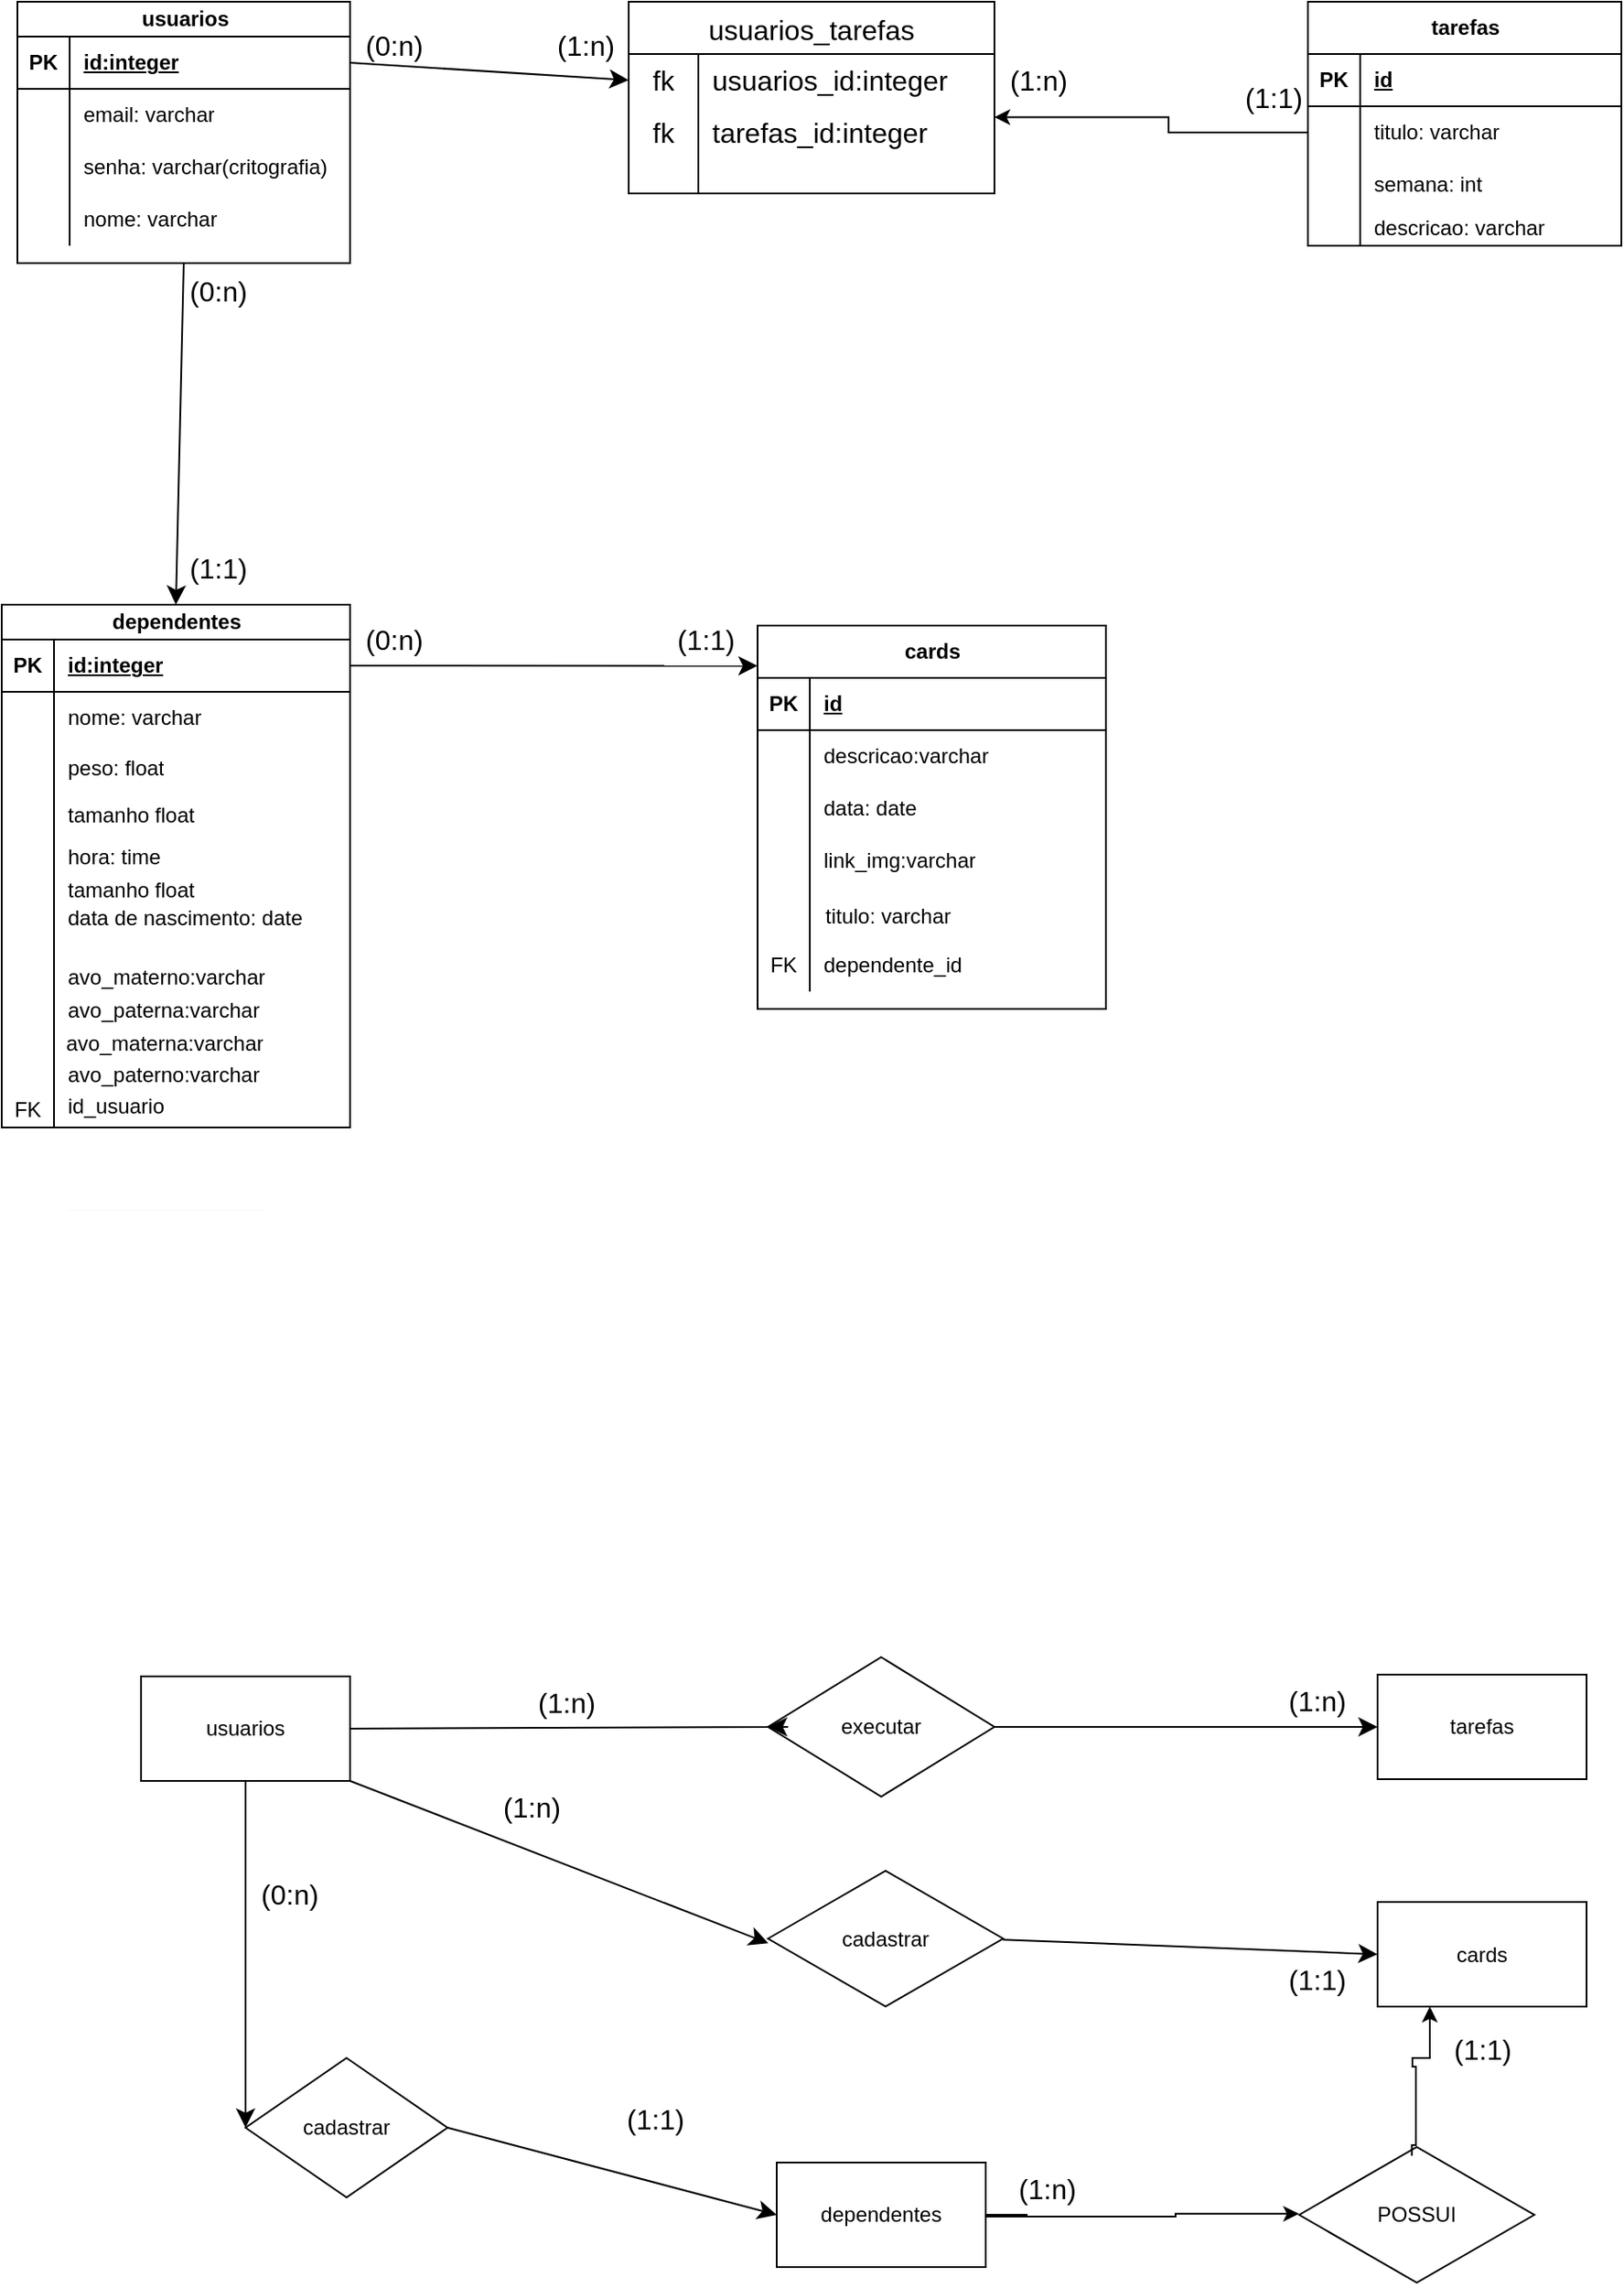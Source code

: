 <mxfile version="24.0.0" type="github">
  <diagram name="Página-1" id="jMvp7Ez1Y5Xq76LWp6IR">
    <mxGraphModel dx="1741" dy="390" grid="1" gridSize="10" guides="1" tooltips="1" connect="1" arrows="1" fold="1" page="1" pageScale="1" pageWidth="827" pageHeight="1169" math="0" shadow="0">
      <root>
        <mxCell id="0" />
        <mxCell id="1" parent="0" />
        <mxCell id="qJwn_3Qbp0GTtqEcPe8R-1" value="usuarios" style="shape=table;startSize=20;container=1;collapsible=1;childLayout=tableLayout;fixedRows=1;rowLines=0;fontStyle=1;align=center;resizeLast=1;html=1;" parent="1" vertex="1">
          <mxGeometry x="-131" y="640" width="191" height="150" as="geometry" />
        </mxCell>
        <mxCell id="qJwn_3Qbp0GTtqEcPe8R-2" value="" style="shape=tableRow;horizontal=0;startSize=0;swimlaneHead=0;swimlaneBody=0;fillColor=none;collapsible=0;dropTarget=0;points=[[0,0.5],[1,0.5]];portConstraint=eastwest;top=0;left=0;right=0;bottom=1;" parent="qJwn_3Qbp0GTtqEcPe8R-1" vertex="1">
          <mxGeometry y="20" width="191" height="30" as="geometry" />
        </mxCell>
        <mxCell id="qJwn_3Qbp0GTtqEcPe8R-3" value="PK" style="shape=partialRectangle;connectable=0;fillColor=none;top=0;left=0;bottom=0;right=0;fontStyle=1;overflow=hidden;whiteSpace=wrap;html=1;" parent="qJwn_3Qbp0GTtqEcPe8R-2" vertex="1">
          <mxGeometry width="30" height="30" as="geometry">
            <mxRectangle width="30" height="30" as="alternateBounds" />
          </mxGeometry>
        </mxCell>
        <mxCell id="qJwn_3Qbp0GTtqEcPe8R-4" value="id:integer" style="shape=partialRectangle;connectable=0;fillColor=none;top=0;left=0;bottom=0;right=0;align=left;spacingLeft=6;fontStyle=5;overflow=hidden;whiteSpace=wrap;html=1;" parent="qJwn_3Qbp0GTtqEcPe8R-2" vertex="1">
          <mxGeometry x="30" width="161" height="30" as="geometry">
            <mxRectangle width="161" height="30" as="alternateBounds" />
          </mxGeometry>
        </mxCell>
        <mxCell id="qJwn_3Qbp0GTtqEcPe8R-5" value="" style="shape=tableRow;horizontal=0;startSize=0;swimlaneHead=0;swimlaneBody=0;fillColor=none;collapsible=0;dropTarget=0;points=[[0,0.5],[1,0.5]];portConstraint=eastwest;top=0;left=0;right=0;bottom=0;" parent="qJwn_3Qbp0GTtqEcPe8R-1" vertex="1">
          <mxGeometry y="50" width="191" height="30" as="geometry" />
        </mxCell>
        <mxCell id="qJwn_3Qbp0GTtqEcPe8R-6" value="" style="shape=partialRectangle;connectable=0;fillColor=none;top=0;left=0;bottom=0;right=0;editable=1;overflow=hidden;whiteSpace=wrap;html=1;" parent="qJwn_3Qbp0GTtqEcPe8R-5" vertex="1">
          <mxGeometry width="30" height="30" as="geometry">
            <mxRectangle width="30" height="30" as="alternateBounds" />
          </mxGeometry>
        </mxCell>
        <mxCell id="qJwn_3Qbp0GTtqEcPe8R-7" value="email: varchar" style="shape=partialRectangle;connectable=0;fillColor=none;top=0;left=0;bottom=0;right=0;align=left;spacingLeft=6;overflow=hidden;whiteSpace=wrap;html=1;" parent="qJwn_3Qbp0GTtqEcPe8R-5" vertex="1">
          <mxGeometry x="30" width="161" height="30" as="geometry">
            <mxRectangle width="161" height="30" as="alternateBounds" />
          </mxGeometry>
        </mxCell>
        <mxCell id="qJwn_3Qbp0GTtqEcPe8R-8" value="" style="shape=tableRow;horizontal=0;startSize=0;swimlaneHead=0;swimlaneBody=0;fillColor=none;collapsible=0;dropTarget=0;points=[[0,0.5],[1,0.5]];portConstraint=eastwest;top=0;left=0;right=0;bottom=0;" parent="qJwn_3Qbp0GTtqEcPe8R-1" vertex="1">
          <mxGeometry y="80" width="191" height="30" as="geometry" />
        </mxCell>
        <mxCell id="qJwn_3Qbp0GTtqEcPe8R-9" value="" style="shape=partialRectangle;connectable=0;fillColor=none;top=0;left=0;bottom=0;right=0;editable=1;overflow=hidden;whiteSpace=wrap;html=1;" parent="qJwn_3Qbp0GTtqEcPe8R-8" vertex="1">
          <mxGeometry width="30" height="30" as="geometry">
            <mxRectangle width="30" height="30" as="alternateBounds" />
          </mxGeometry>
        </mxCell>
        <mxCell id="qJwn_3Qbp0GTtqEcPe8R-10" value="senha: varchar(critografia)" style="shape=partialRectangle;connectable=0;fillColor=none;top=0;left=0;bottom=0;right=0;align=left;spacingLeft=6;overflow=hidden;whiteSpace=wrap;html=1;" parent="qJwn_3Qbp0GTtqEcPe8R-8" vertex="1">
          <mxGeometry x="30" width="161" height="30" as="geometry">
            <mxRectangle width="161" height="30" as="alternateBounds" />
          </mxGeometry>
        </mxCell>
        <mxCell id="qJwn_3Qbp0GTtqEcPe8R-11" value="" style="shape=tableRow;horizontal=0;startSize=0;swimlaneHead=0;swimlaneBody=0;fillColor=none;collapsible=0;dropTarget=0;points=[[0,0.5],[1,0.5]];portConstraint=eastwest;top=0;left=0;right=0;bottom=0;" parent="qJwn_3Qbp0GTtqEcPe8R-1" vertex="1">
          <mxGeometry y="110" width="191" height="30" as="geometry" />
        </mxCell>
        <mxCell id="qJwn_3Qbp0GTtqEcPe8R-12" value="" style="shape=partialRectangle;connectable=0;fillColor=none;top=0;left=0;bottom=0;right=0;editable=1;overflow=hidden;whiteSpace=wrap;html=1;" parent="qJwn_3Qbp0GTtqEcPe8R-11" vertex="1">
          <mxGeometry width="30" height="30" as="geometry">
            <mxRectangle width="30" height="30" as="alternateBounds" />
          </mxGeometry>
        </mxCell>
        <mxCell id="qJwn_3Qbp0GTtqEcPe8R-13" value="nome: varchar" style="shape=partialRectangle;connectable=0;fillColor=none;top=0;left=0;bottom=0;right=0;align=left;spacingLeft=6;overflow=hidden;whiteSpace=wrap;html=1;" parent="qJwn_3Qbp0GTtqEcPe8R-11" vertex="1">
          <mxGeometry x="30" width="161" height="30" as="geometry">
            <mxRectangle width="161" height="30" as="alternateBounds" />
          </mxGeometry>
        </mxCell>
        <mxCell id="qJwn_3Qbp0GTtqEcPe8R-54" style="edgeStyle=orthogonalEdgeStyle;rounded=0;orthogonalLoop=1;jettySize=auto;html=1;entryX=1;entryY=0.207;entryDx=0;entryDy=0;entryPerimeter=0;" parent="1" source="qJwn_3Qbp0GTtqEcPe8R-18" target="qJwn_3Qbp0GTtqEcPe8R-82" edge="1">
          <mxGeometry relative="1" as="geometry">
            <mxPoint x="500" y="715" as="targetPoint" />
            <Array as="points">
              <mxPoint x="530" y="715" />
              <mxPoint x="530" y="706" />
            </Array>
          </mxGeometry>
        </mxCell>
        <mxCell id="qJwn_3Qbp0GTtqEcPe8R-14" value="tarefas" style="shape=table;startSize=30;container=1;collapsible=1;childLayout=tableLayout;fixedRows=1;rowLines=0;fontStyle=1;align=center;resizeLast=1;html=1;" parent="1" vertex="1">
          <mxGeometry x="610" y="640" width="180" height="140" as="geometry" />
        </mxCell>
        <mxCell id="qJwn_3Qbp0GTtqEcPe8R-15" value="" style="shape=tableRow;horizontal=0;startSize=0;swimlaneHead=0;swimlaneBody=0;fillColor=none;collapsible=0;dropTarget=0;points=[[0,0.5],[1,0.5]];portConstraint=eastwest;top=0;left=0;right=0;bottom=1;" parent="qJwn_3Qbp0GTtqEcPe8R-14" vertex="1">
          <mxGeometry y="30" width="180" height="30" as="geometry" />
        </mxCell>
        <mxCell id="qJwn_3Qbp0GTtqEcPe8R-16" value="PK" style="shape=partialRectangle;connectable=0;fillColor=none;top=0;left=0;bottom=0;right=0;fontStyle=1;overflow=hidden;whiteSpace=wrap;html=1;" parent="qJwn_3Qbp0GTtqEcPe8R-15" vertex="1">
          <mxGeometry width="30" height="30" as="geometry">
            <mxRectangle width="30" height="30" as="alternateBounds" />
          </mxGeometry>
        </mxCell>
        <mxCell id="qJwn_3Qbp0GTtqEcPe8R-17" value="id" style="shape=partialRectangle;connectable=0;fillColor=none;top=0;left=0;bottom=0;right=0;align=left;spacingLeft=6;fontStyle=5;overflow=hidden;whiteSpace=wrap;html=1;" parent="qJwn_3Qbp0GTtqEcPe8R-15" vertex="1">
          <mxGeometry x="30" width="150" height="30" as="geometry">
            <mxRectangle width="150" height="30" as="alternateBounds" />
          </mxGeometry>
        </mxCell>
        <mxCell id="qJwn_3Qbp0GTtqEcPe8R-18" value="" style="shape=tableRow;horizontal=0;startSize=0;swimlaneHead=0;swimlaneBody=0;fillColor=none;collapsible=0;dropTarget=0;points=[[0,0.5],[1,0.5]];portConstraint=eastwest;top=0;left=0;right=0;bottom=0;" parent="qJwn_3Qbp0GTtqEcPe8R-14" vertex="1">
          <mxGeometry y="60" width="180" height="30" as="geometry" />
        </mxCell>
        <mxCell id="qJwn_3Qbp0GTtqEcPe8R-19" value="" style="shape=partialRectangle;connectable=0;fillColor=none;top=0;left=0;bottom=0;right=0;editable=1;overflow=hidden;whiteSpace=wrap;html=1;" parent="qJwn_3Qbp0GTtqEcPe8R-18" vertex="1">
          <mxGeometry width="30" height="30" as="geometry">
            <mxRectangle width="30" height="30" as="alternateBounds" />
          </mxGeometry>
        </mxCell>
        <mxCell id="qJwn_3Qbp0GTtqEcPe8R-20" value="titulo: varchar" style="shape=partialRectangle;connectable=0;fillColor=none;top=0;left=0;bottom=0;right=0;align=left;spacingLeft=6;overflow=hidden;whiteSpace=wrap;html=1;" parent="qJwn_3Qbp0GTtqEcPe8R-18" vertex="1">
          <mxGeometry x="30" width="150" height="30" as="geometry">
            <mxRectangle width="150" height="30" as="alternateBounds" />
          </mxGeometry>
        </mxCell>
        <mxCell id="qJwn_3Qbp0GTtqEcPe8R-21" value="" style="shape=tableRow;horizontal=0;startSize=0;swimlaneHead=0;swimlaneBody=0;fillColor=none;collapsible=0;dropTarget=0;points=[[0,0.5],[1,0.5]];portConstraint=eastwest;top=0;left=0;right=0;bottom=0;" parent="qJwn_3Qbp0GTtqEcPe8R-14" vertex="1">
          <mxGeometry y="90" width="180" height="30" as="geometry" />
        </mxCell>
        <mxCell id="qJwn_3Qbp0GTtqEcPe8R-22" value="" style="shape=partialRectangle;connectable=0;fillColor=none;top=0;left=0;bottom=0;right=0;editable=1;overflow=hidden;whiteSpace=wrap;html=1;" parent="qJwn_3Qbp0GTtqEcPe8R-21" vertex="1">
          <mxGeometry width="30" height="30" as="geometry">
            <mxRectangle width="30" height="30" as="alternateBounds" />
          </mxGeometry>
        </mxCell>
        <mxCell id="qJwn_3Qbp0GTtqEcPe8R-23" value="semana: int" style="shape=partialRectangle;connectable=0;fillColor=none;top=0;left=0;bottom=0;right=0;align=left;spacingLeft=6;overflow=hidden;whiteSpace=wrap;html=1;" parent="qJwn_3Qbp0GTtqEcPe8R-21" vertex="1">
          <mxGeometry x="30" width="150" height="30" as="geometry">
            <mxRectangle width="150" height="30" as="alternateBounds" />
          </mxGeometry>
        </mxCell>
        <mxCell id="qJwn_3Qbp0GTtqEcPe8R-24" value="" style="shape=tableRow;horizontal=0;startSize=0;swimlaneHead=0;swimlaneBody=0;fillColor=none;collapsible=0;dropTarget=0;points=[[0,0.5],[1,0.5]];portConstraint=eastwest;top=0;left=0;right=0;bottom=0;" parent="qJwn_3Qbp0GTtqEcPe8R-14" vertex="1">
          <mxGeometry y="120" width="180" height="20" as="geometry" />
        </mxCell>
        <mxCell id="qJwn_3Qbp0GTtqEcPe8R-25" value="" style="shape=partialRectangle;connectable=0;fillColor=none;top=0;left=0;bottom=0;right=0;editable=1;overflow=hidden;whiteSpace=wrap;html=1;" parent="qJwn_3Qbp0GTtqEcPe8R-24" vertex="1">
          <mxGeometry width="30" height="20" as="geometry">
            <mxRectangle width="30" height="20" as="alternateBounds" />
          </mxGeometry>
        </mxCell>
        <mxCell id="qJwn_3Qbp0GTtqEcPe8R-26" value="descricao: varchar" style="shape=partialRectangle;connectable=0;fillColor=none;top=0;left=0;bottom=0;right=0;align=left;spacingLeft=6;overflow=hidden;whiteSpace=wrap;html=1;" parent="qJwn_3Qbp0GTtqEcPe8R-24" vertex="1">
          <mxGeometry x="30" width="150" height="20" as="geometry">
            <mxRectangle width="150" height="20" as="alternateBounds" />
          </mxGeometry>
        </mxCell>
        <mxCell id="qJwn_3Qbp0GTtqEcPe8R-61" value="&lt;span style=&quot;white-space: pre;&quot;&gt;&#x9;&lt;/span&gt;" style="shape=partialRectangle;connectable=0;fillColor=none;top=0;left=0;bottom=0;right=0;align=left;spacingLeft=6;overflow=hidden;whiteSpace=wrap;html=1;" parent="1" vertex="1">
          <mxGeometry x="650" y="880" width="120" height="20" as="geometry">
            <mxRectangle width="150" height="20" as="alternateBounds" />
          </mxGeometry>
        </mxCell>
        <mxCell id="qJwn_3Qbp0GTtqEcPe8R-78" value="usuarios_tarefas" style="shape=table;startSize=30;container=1;collapsible=0;childLayout=tableLayout;fixedRows=1;rowLines=0;fontStyle=0;strokeColor=default;fontSize=16;" parent="1" vertex="1">
          <mxGeometry x="220" y="640" width="210" height="110" as="geometry" />
        </mxCell>
        <mxCell id="qJwn_3Qbp0GTtqEcPe8R-79" value="" style="shape=tableRow;horizontal=0;startSize=0;swimlaneHead=0;swimlaneBody=0;top=0;left=0;bottom=0;right=0;collapsible=0;dropTarget=0;fillColor=none;points=[[0,0.5],[1,0.5]];portConstraint=eastwest;strokeColor=inherit;fontSize=16;" parent="qJwn_3Qbp0GTtqEcPe8R-78" vertex="1">
          <mxGeometry y="30" width="210" height="30" as="geometry" />
        </mxCell>
        <mxCell id="qJwn_3Qbp0GTtqEcPe8R-80" value="fk" style="shape=partialRectangle;html=1;whiteSpace=wrap;connectable=0;fillColor=none;top=0;left=0;bottom=0;right=0;overflow=hidden;pointerEvents=1;strokeColor=inherit;fontSize=16;" parent="qJwn_3Qbp0GTtqEcPe8R-79" vertex="1">
          <mxGeometry width="40" height="30" as="geometry">
            <mxRectangle width="40" height="30" as="alternateBounds" />
          </mxGeometry>
        </mxCell>
        <mxCell id="qJwn_3Qbp0GTtqEcPe8R-81" value="usuarios_id:integer" style="shape=partialRectangle;html=1;whiteSpace=wrap;connectable=0;fillColor=none;top=0;left=0;bottom=0;right=0;align=left;spacingLeft=6;overflow=hidden;strokeColor=inherit;fontSize=16;" parent="qJwn_3Qbp0GTtqEcPe8R-79" vertex="1">
          <mxGeometry x="40" width="170" height="30" as="geometry">
            <mxRectangle width="170" height="30" as="alternateBounds" />
          </mxGeometry>
        </mxCell>
        <mxCell id="qJwn_3Qbp0GTtqEcPe8R-82" value="" style="shape=tableRow;horizontal=0;startSize=0;swimlaneHead=0;swimlaneBody=0;top=0;left=0;bottom=0;right=0;collapsible=0;dropTarget=0;fillColor=none;points=[[0,0.5],[1,0.5]];portConstraint=eastwest;strokeColor=inherit;fontSize=16;" parent="qJwn_3Qbp0GTtqEcPe8R-78" vertex="1">
          <mxGeometry y="60" width="210" height="30" as="geometry" />
        </mxCell>
        <mxCell id="qJwn_3Qbp0GTtqEcPe8R-83" value="fk" style="shape=partialRectangle;html=1;whiteSpace=wrap;connectable=0;fillColor=none;top=0;left=0;bottom=0;right=0;overflow=hidden;strokeColor=inherit;fontSize=16;" parent="qJwn_3Qbp0GTtqEcPe8R-82" vertex="1">
          <mxGeometry width="40" height="30" as="geometry">
            <mxRectangle width="40" height="30" as="alternateBounds" />
          </mxGeometry>
        </mxCell>
        <mxCell id="qJwn_3Qbp0GTtqEcPe8R-84" value="tarefas_id:integer" style="shape=partialRectangle;html=1;whiteSpace=wrap;connectable=0;fillColor=none;top=0;left=0;bottom=0;right=0;align=left;spacingLeft=6;overflow=hidden;strokeColor=inherit;fontSize=16;" parent="qJwn_3Qbp0GTtqEcPe8R-82" vertex="1">
          <mxGeometry x="40" width="170" height="30" as="geometry">
            <mxRectangle width="170" height="30" as="alternateBounds" />
          </mxGeometry>
        </mxCell>
        <mxCell id="qJwn_3Qbp0GTtqEcPe8R-85" value="" style="shape=tableRow;horizontal=0;startSize=0;swimlaneHead=0;swimlaneBody=0;top=0;left=0;bottom=0;right=0;collapsible=0;dropTarget=0;fillColor=none;points=[[0,0.5],[1,0.5]];portConstraint=eastwest;strokeColor=inherit;fontSize=16;" parent="qJwn_3Qbp0GTtqEcPe8R-78" vertex="1">
          <mxGeometry y="90" width="210" height="20" as="geometry" />
        </mxCell>
        <mxCell id="qJwn_3Qbp0GTtqEcPe8R-86" value="" style="shape=partialRectangle;html=1;whiteSpace=wrap;connectable=0;fillColor=none;top=0;left=0;bottom=0;right=0;overflow=hidden;strokeColor=inherit;fontSize=16;" parent="qJwn_3Qbp0GTtqEcPe8R-85" vertex="1">
          <mxGeometry width="40" height="20" as="geometry">
            <mxRectangle width="40" height="20" as="alternateBounds" />
          </mxGeometry>
        </mxCell>
        <mxCell id="qJwn_3Qbp0GTtqEcPe8R-87" value="" style="shape=partialRectangle;html=1;whiteSpace=wrap;connectable=0;fillColor=none;top=0;left=0;bottom=0;right=0;align=left;spacingLeft=6;overflow=hidden;strokeColor=inherit;fontSize=16;" parent="qJwn_3Qbp0GTtqEcPe8R-85" vertex="1">
          <mxGeometry x="40" width="170" height="20" as="geometry">
            <mxRectangle width="170" height="20" as="alternateBounds" />
          </mxGeometry>
        </mxCell>
        <mxCell id="qJwn_3Qbp0GTtqEcPe8R-88" style="edgeStyle=none;curved=1;rounded=0;orthogonalLoop=1;jettySize=auto;html=1;entryX=0;entryY=0.5;entryDx=0;entryDy=0;fontSize=12;startSize=8;endSize=8;" parent="qJwn_3Qbp0GTtqEcPe8R-78" source="qJwn_3Qbp0GTtqEcPe8R-85" target="qJwn_3Qbp0GTtqEcPe8R-85" edge="1">
          <mxGeometry relative="1" as="geometry" />
        </mxCell>
        <mxCell id="qJwn_3Qbp0GTtqEcPe8R-91" value="" style="endArrow=classic;html=1;rounded=0;fontSize=12;startSize=8;endSize=8;curved=1;exitX=1;exitY=0.5;exitDx=0;exitDy=0;entryX=0;entryY=0.5;entryDx=0;entryDy=0;" parent="1" source="qJwn_3Qbp0GTtqEcPe8R-2" target="qJwn_3Qbp0GTtqEcPe8R-79" edge="1">
          <mxGeometry width="50" height="50" relative="1" as="geometry">
            <mxPoint x="390" y="870" as="sourcePoint" />
            <mxPoint x="440" y="820" as="targetPoint" />
          </mxGeometry>
        </mxCell>
        <mxCell id="qJwn_3Qbp0GTtqEcPe8R-169" value="usuarios" style="rounded=0;whiteSpace=wrap;html=1;" parent="1" vertex="1">
          <mxGeometry x="-60" y="1601" width="120" height="60" as="geometry" />
        </mxCell>
        <mxCell id="qJwn_3Qbp0GTtqEcPe8R-170" value="executar" style="rhombus;whiteSpace=wrap;html=1;" parent="1" vertex="1">
          <mxGeometry x="300" y="1590" width="130" height="80" as="geometry" />
        </mxCell>
        <mxCell id="qJwn_3Qbp0GTtqEcPe8R-171" value="" style="endArrow=classic;html=1;rounded=0;fontSize=12;startSize=8;endSize=8;curved=1;exitX=1;exitY=0.5;exitDx=0;exitDy=0;entryX=0;entryY=0.5;entryDx=0;entryDy=0;" parent="1" source="qJwn_3Qbp0GTtqEcPe8R-169" target="qJwn_3Qbp0GTtqEcPe8R-170" edge="1">
          <mxGeometry width="50" height="50" relative="1" as="geometry">
            <mxPoint x="360" y="1710" as="sourcePoint" />
            <mxPoint x="410" y="1660" as="targetPoint" />
            <Array as="points">
              <mxPoint x="340" y="1630" />
            </Array>
          </mxGeometry>
        </mxCell>
        <mxCell id="qJwn_3Qbp0GTtqEcPe8R-172" value="" style="endArrow=classic;html=1;rounded=0;fontSize=12;startSize=8;endSize=8;curved=1;exitX=1;exitY=0.5;exitDx=0;exitDy=0;entryX=0;entryY=0.5;entryDx=0;entryDy=0;" parent="1" source="qJwn_3Qbp0GTtqEcPe8R-170" target="qJwn_3Qbp0GTtqEcPe8R-173" edge="1">
          <mxGeometry width="50" height="50" relative="1" as="geometry">
            <mxPoint x="360" y="1710" as="sourcePoint" />
            <mxPoint x="650" y="1680" as="targetPoint" />
          </mxGeometry>
        </mxCell>
        <mxCell id="qJwn_3Qbp0GTtqEcPe8R-173" value="tarefas" style="rounded=0;whiteSpace=wrap;html=1;" parent="1" vertex="1">
          <mxGeometry x="650" y="1600" width="120" height="60" as="geometry" />
        </mxCell>
        <mxCell id="qJwn_3Qbp0GTtqEcPe8R-174" value="cards" style="rounded=0;whiteSpace=wrap;html=1;" parent="1" vertex="1">
          <mxGeometry x="650" y="1730.5" width="120" height="60" as="geometry" />
        </mxCell>
        <mxCell id="qJwn_3Qbp0GTtqEcPe8R-175" value="cadastrar" style="rhombus;whiteSpace=wrap;html=1;" parent="1" vertex="1">
          <mxGeometry y="1820" width="116" height="80" as="geometry" />
        </mxCell>
        <mxCell id="qJwn_3Qbp0GTtqEcPe8R-176" value="" style="endArrow=classic;html=1;rounded=0;fontSize=12;startSize=8;endSize=8;curved=1;exitX=0.5;exitY=1;exitDx=0;exitDy=0;entryX=0;entryY=0.5;entryDx=0;entryDy=0;" parent="1" source="qJwn_3Qbp0GTtqEcPe8R-169" target="qJwn_3Qbp0GTtqEcPe8R-175" edge="1">
          <mxGeometry width="50" height="50" relative="1" as="geometry">
            <mxPoint x="360" y="1710" as="sourcePoint" />
            <mxPoint x="410" y="1660" as="targetPoint" />
          </mxGeometry>
        </mxCell>
        <mxCell id="qJwn_3Qbp0GTtqEcPe8R-178" value="(1:n)" style="text;html=1;align=center;verticalAlign=middle;resizable=0;points=[];autosize=1;strokeColor=none;fillColor=none;fontSize=16;" parent="1" vertex="1">
          <mxGeometry x="154" y="1601" width="60" height="30" as="geometry" />
        </mxCell>
        <mxCell id="qJwn_3Qbp0GTtqEcPe8R-179" value="(1:n)" style="text;html=1;align=center;verticalAlign=middle;resizable=0;points=[];autosize=1;strokeColor=none;fillColor=none;fontSize=16;" parent="1" vertex="1">
          <mxGeometry x="585" y="1600" width="60" height="30" as="geometry" />
        </mxCell>
        <mxCell id="qJwn_3Qbp0GTtqEcPe8R-180" value="(1:n)" style="text;html=1;align=center;verticalAlign=middle;resizable=0;points=[];autosize=1;strokeColor=none;fillColor=none;fontSize=16;" parent="1" vertex="1">
          <mxGeometry x="134" y="1661" width="60" height="30" as="geometry" />
        </mxCell>
        <mxCell id="qJwn_3Qbp0GTtqEcPe8R-181" value="(1:1)" style="text;html=1;align=center;verticalAlign=middle;resizable=0;points=[];autosize=1;strokeColor=none;fillColor=none;fontSize=16;" parent="1" vertex="1">
          <mxGeometry x="585" y="1760" width="60" height="30" as="geometry" />
        </mxCell>
        <mxCell id="qJwn_3Qbp0GTtqEcPe8R-192" value="" style="endArrow=classic;html=1;rounded=0;fontSize=12;startSize=8;endSize=8;curved=1;exitX=0.5;exitY=1;exitDx=0;exitDy=0;entryX=0.5;entryY=0;entryDx=0;entryDy=0;" parent="1" source="qJwn_3Qbp0GTtqEcPe8R-1" target="qJwn_3Qbp0GTtqEcPe8R-149" edge="1">
          <mxGeometry width="50" height="50" relative="1" as="geometry">
            <mxPoint x="160" y="1040" as="sourcePoint" />
            <mxPoint x="210" y="990" as="targetPoint" />
          </mxGeometry>
        </mxCell>
        <mxCell id="qJwn_3Qbp0GTtqEcPe8R-193" value="" style="endArrow=classic;html=1;rounded=0;fontSize=12;startSize=8;endSize=8;curved=1;exitX=1;exitY=0.5;exitDx=0;exitDy=0;entryX=0;entryY=0.105;entryDx=0;entryDy=0;entryPerimeter=0;" parent="1" source="qJwn_3Qbp0GTtqEcPe8R-150" target="qJwn_3Qbp0GTtqEcPe8R-37" edge="1">
          <mxGeometry width="50" height="50" relative="1" as="geometry">
            <mxPoint x="160" y="1040" as="sourcePoint" />
            <mxPoint x="550" y="1130" as="targetPoint" />
          </mxGeometry>
        </mxCell>
        <mxCell id="qJwn_3Qbp0GTtqEcPe8R-199" value="" style="group" parent="1" vertex="1" connectable="0">
          <mxGeometry x="-140" y="990" width="200" height="370" as="geometry" />
        </mxCell>
        <mxCell id="qJwn_3Qbp0GTtqEcPe8R-149" value="dependentes" style="shape=table;startSize=20;container=1;collapsible=1;childLayout=tableLayout;fixedRows=1;rowLines=0;fontStyle=1;align=center;resizeLast=1;html=1;" parent="qJwn_3Qbp0GTtqEcPe8R-199" vertex="1">
          <mxGeometry y="-4" width="200" height="300" as="geometry" />
        </mxCell>
        <mxCell id="qJwn_3Qbp0GTtqEcPe8R-150" value="" style="shape=tableRow;horizontal=0;startSize=0;swimlaneHead=0;swimlaneBody=0;fillColor=none;collapsible=0;dropTarget=0;points=[[0,0.5],[1,0.5]];portConstraint=eastwest;top=0;left=0;right=0;bottom=1;" parent="qJwn_3Qbp0GTtqEcPe8R-149" vertex="1">
          <mxGeometry y="20" width="200" height="30" as="geometry" />
        </mxCell>
        <mxCell id="qJwn_3Qbp0GTtqEcPe8R-151" value="PK" style="shape=partialRectangle;connectable=0;fillColor=none;top=0;left=0;bottom=0;right=0;fontStyle=1;overflow=hidden;whiteSpace=wrap;html=1;" parent="qJwn_3Qbp0GTtqEcPe8R-150" vertex="1">
          <mxGeometry width="30" height="30" as="geometry">
            <mxRectangle width="30" height="30" as="alternateBounds" />
          </mxGeometry>
        </mxCell>
        <mxCell id="qJwn_3Qbp0GTtqEcPe8R-152" value="id:integer" style="shape=partialRectangle;connectable=0;fillColor=none;top=0;left=0;bottom=0;right=0;align=left;spacingLeft=6;fontStyle=5;overflow=hidden;whiteSpace=wrap;html=1;" parent="qJwn_3Qbp0GTtqEcPe8R-150" vertex="1">
          <mxGeometry x="30" width="170" height="30" as="geometry">
            <mxRectangle width="170" height="30" as="alternateBounds" />
          </mxGeometry>
        </mxCell>
        <mxCell id="qJwn_3Qbp0GTtqEcPe8R-153" value="" style="shape=tableRow;horizontal=0;startSize=0;swimlaneHead=0;swimlaneBody=0;fillColor=none;collapsible=0;dropTarget=0;points=[[0,0.5],[1,0.5]];portConstraint=eastwest;top=0;left=0;right=0;bottom=0;" parent="qJwn_3Qbp0GTtqEcPe8R-149" vertex="1">
          <mxGeometry y="50" width="200" height="30" as="geometry" />
        </mxCell>
        <mxCell id="qJwn_3Qbp0GTtqEcPe8R-154" value="" style="shape=partialRectangle;connectable=0;fillColor=none;top=0;left=0;bottom=0;right=0;editable=1;overflow=hidden;whiteSpace=wrap;html=1;" parent="qJwn_3Qbp0GTtqEcPe8R-153" vertex="1">
          <mxGeometry width="30" height="30" as="geometry">
            <mxRectangle width="30" height="30" as="alternateBounds" />
          </mxGeometry>
        </mxCell>
        <mxCell id="qJwn_3Qbp0GTtqEcPe8R-155" value="nome: varchar" style="shape=partialRectangle;connectable=0;fillColor=none;top=0;left=0;bottom=0;right=0;align=left;spacingLeft=6;overflow=hidden;whiteSpace=wrap;html=1;" parent="qJwn_3Qbp0GTtqEcPe8R-153" vertex="1">
          <mxGeometry x="30" width="170" height="30" as="geometry">
            <mxRectangle width="170" height="30" as="alternateBounds" />
          </mxGeometry>
        </mxCell>
        <mxCell id="qJwn_3Qbp0GTtqEcPe8R-156" value="" style="shape=tableRow;horizontal=0;startSize=0;swimlaneHead=0;swimlaneBody=0;fillColor=none;collapsible=0;dropTarget=0;points=[[0,0.5],[1,0.5]];portConstraint=eastwest;top=0;left=0;right=0;bottom=0;" parent="qJwn_3Qbp0GTtqEcPe8R-149" vertex="1">
          <mxGeometry y="80" width="200" height="200" as="geometry" />
        </mxCell>
        <mxCell id="qJwn_3Qbp0GTtqEcPe8R-157" value="" style="shape=partialRectangle;connectable=0;fillColor=none;top=0;left=0;bottom=0;right=0;editable=1;overflow=hidden;whiteSpace=wrap;html=1;" parent="qJwn_3Qbp0GTtqEcPe8R-156" vertex="1">
          <mxGeometry width="30" height="200" as="geometry">
            <mxRectangle width="30" height="200" as="alternateBounds" />
          </mxGeometry>
        </mxCell>
        <mxCell id="qJwn_3Qbp0GTtqEcPe8R-158" value="data de nascimento: date" style="shape=partialRectangle;connectable=0;fillColor=none;top=0;left=0;bottom=0;right=0;align=left;spacingLeft=6;overflow=hidden;whiteSpace=wrap;html=1;" parent="qJwn_3Qbp0GTtqEcPe8R-156" vertex="1">
          <mxGeometry x="30" width="170" height="200" as="geometry">
            <mxRectangle width="170" height="200" as="alternateBounds" />
          </mxGeometry>
        </mxCell>
        <mxCell id="qJwn_3Qbp0GTtqEcPe8R-159" value="" style="shape=tableRow;horizontal=0;startSize=0;swimlaneHead=0;swimlaneBody=0;fillColor=none;collapsible=0;dropTarget=0;points=[[0,0.5],[1,0.5]];portConstraint=eastwest;top=0;left=0;right=0;bottom=0;" parent="qJwn_3Qbp0GTtqEcPe8R-149" vertex="1">
          <mxGeometry y="280" width="200" height="20" as="geometry" />
        </mxCell>
        <mxCell id="qJwn_3Qbp0GTtqEcPe8R-160" value="FK" style="shape=partialRectangle;connectable=0;fillColor=none;top=0;left=0;bottom=0;right=0;editable=1;overflow=hidden;whiteSpace=wrap;html=1;" parent="qJwn_3Qbp0GTtqEcPe8R-159" vertex="1">
          <mxGeometry width="30" height="20" as="geometry">
            <mxRectangle width="30" height="20" as="alternateBounds" />
          </mxGeometry>
        </mxCell>
        <mxCell id="qJwn_3Qbp0GTtqEcPe8R-161" value="" style="shape=partialRectangle;connectable=0;fillColor=none;top=0;left=0;bottom=0;right=0;align=left;spacingLeft=6;overflow=hidden;whiteSpace=wrap;html=1;" parent="qJwn_3Qbp0GTtqEcPe8R-159" vertex="1">
          <mxGeometry x="30" width="170" height="20" as="geometry">
            <mxRectangle width="170" height="20" as="alternateBounds" />
          </mxGeometry>
        </mxCell>
        <mxCell id="qJwn_3Qbp0GTtqEcPe8R-165" value="peso: float" style="shape=partialRectangle;connectable=0;fillColor=none;top=0;left=0;bottom=0;right=0;align=left;spacingLeft=6;overflow=hidden;whiteSpace=wrap;html=1;" parent="qJwn_3Qbp0GTtqEcPe8R-199" vertex="1">
          <mxGeometry x="30" y="75.75" width="170" height="27.75" as="geometry">
            <mxRectangle width="170" height="30" as="alternateBounds" />
          </mxGeometry>
        </mxCell>
        <mxCell id="qJwn_3Qbp0GTtqEcPe8R-166" value="tamanho float" style="shape=partialRectangle;connectable=0;fillColor=none;top=0;left=0;bottom=0;right=0;align=left;spacingLeft=6;overflow=hidden;whiteSpace=wrap;html=1;" parent="qJwn_3Qbp0GTtqEcPe8R-199" vertex="1">
          <mxGeometry x="30" y="103.5" width="170" height="27.75" as="geometry">
            <mxRectangle width="170" height="30" as="alternateBounds" />
          </mxGeometry>
        </mxCell>
        <mxCell id="qJwn_3Qbp0GTtqEcPe8R-167" value="hora: time" style="shape=partialRectangle;connectable=0;fillColor=none;top=0;left=0;bottom=0;right=0;align=left;spacingLeft=6;overflow=hidden;whiteSpace=wrap;html=1;" parent="qJwn_3Qbp0GTtqEcPe8R-199" vertex="1">
          <mxGeometry x="30" y="126.625" width="170" height="27.75" as="geometry">
            <mxRectangle width="170" height="30" as="alternateBounds" />
          </mxGeometry>
        </mxCell>
        <mxCell id="qJwn_3Qbp0GTtqEcPe8R-168" value="tamanho float" style="shape=partialRectangle;connectable=0;fillColor=none;top=0;left=0;bottom=0;right=0;align=left;spacingLeft=6;overflow=hidden;whiteSpace=wrap;html=1;" parent="qJwn_3Qbp0GTtqEcPe8R-199" vertex="1">
          <mxGeometry x="30" y="150.375" width="170" height="18.5" as="geometry">
            <mxRectangle width="170" height="30" as="alternateBounds" />
          </mxGeometry>
        </mxCell>
        <mxCell id="qJwn_3Qbp0GTtqEcPe8R-182" value="id_usuario" style="shape=partialRectangle;connectable=0;fillColor=none;top=0;left=0;bottom=0;right=0;align=left;spacingLeft=6;overflow=hidden;whiteSpace=wrap;html=1;" parent="qJwn_3Qbp0GTtqEcPe8R-199" vertex="1">
          <mxGeometry x="30" y="275" width="170" height="18.5" as="geometry">
            <mxRectangle width="170" height="30" as="alternateBounds" />
          </mxGeometry>
        </mxCell>
        <mxCell id="qJwn_3Qbp0GTtqEcPe8R-194" value="avo_materna:varchar" style="shape=partialRectangle;connectable=0;fillColor=none;top=0;left=0;bottom=0;right=0;align=left;spacingLeft=6;overflow=hidden;whiteSpace=wrap;html=1;" parent="qJwn_3Qbp0GTtqEcPe8R-199" vertex="1">
          <mxGeometry x="29" y="239" width="170" height="18.5" as="geometry">
            <mxRectangle width="170" height="30" as="alternateBounds" />
          </mxGeometry>
        </mxCell>
        <mxCell id="qJwn_3Qbp0GTtqEcPe8R-195" value="avo_materno:varchar" style="shape=partialRectangle;connectable=0;fillColor=none;top=0;left=0;bottom=0;right=0;align=left;spacingLeft=6;overflow=hidden;whiteSpace=wrap;html=1;" parent="qJwn_3Qbp0GTtqEcPe8R-199" vertex="1">
          <mxGeometry x="30" y="201" width="170" height="18.5" as="geometry">
            <mxRectangle width="170" height="30" as="alternateBounds" />
          </mxGeometry>
        </mxCell>
        <mxCell id="qJwn_3Qbp0GTtqEcPe8R-196" value="avo_paterna:varchar" style="shape=partialRectangle;connectable=0;fillColor=none;top=0;left=0;bottom=0;right=0;align=left;spacingLeft=6;overflow=hidden;whiteSpace=wrap;html=1;" parent="qJwn_3Qbp0GTtqEcPe8R-199" vertex="1">
          <mxGeometry x="30" y="219.5" width="170" height="18.5" as="geometry">
            <mxRectangle width="170" height="30" as="alternateBounds" />
          </mxGeometry>
        </mxCell>
        <mxCell id="qJwn_3Qbp0GTtqEcPe8R-197" value="&#xa;&lt;span style=&quot;color: rgb(0, 0, 0); font-family: Helvetica; font-size: 12px; font-style: normal; font-variant-ligatures: normal; font-variant-caps: normal; font-weight: 400; letter-spacing: normal; orphans: 2; text-align: left; text-indent: 0px; text-transform: none; widows: 2; word-spacing: 0px; -webkit-text-stroke-width: 0px; white-space: normal; background-color: rgb(251, 251, 251); text-decoration-thickness: initial; text-decoration-style: initial; text-decoration-color: initial; display: inline !important; float: none;&quot;&gt;avo_materna:varchar&lt;/span&gt;&#xa;&#xa;" style="shape=partialRectangle;connectable=0;fillColor=none;top=0;left=0;bottom=0;right=0;align=left;spacingLeft=6;overflow=hidden;whiteSpace=wrap;html=1;" parent="qJwn_3Qbp0GTtqEcPe8R-199" vertex="1">
          <mxGeometry x="30" y="327" width="170" height="18.5" as="geometry">
            <mxRectangle width="170" height="30" as="alternateBounds" />
          </mxGeometry>
        </mxCell>
        <mxCell id="qJwn_3Qbp0GTtqEcPe8R-198" value="avo_paterno:varchar" style="shape=partialRectangle;connectable=0;fillColor=none;top=0;left=0;bottom=0;right=0;align=left;spacingLeft=6;overflow=hidden;whiteSpace=wrap;html=1;" parent="qJwn_3Qbp0GTtqEcPe8R-199" vertex="1">
          <mxGeometry x="30" y="256.5" width="170" height="18.5" as="geometry">
            <mxRectangle width="170" height="30" as="alternateBounds" />
          </mxGeometry>
        </mxCell>
        <mxCell id="qJwn_3Qbp0GTtqEcPe8R-200" value="(1:1)" style="text;html=1;align=center;verticalAlign=middle;resizable=0;points=[];autosize=1;strokeColor=none;fillColor=none;fontSize=16;" parent="1" vertex="1">
          <mxGeometry x="234" y="991" width="60" height="30" as="geometry" />
        </mxCell>
        <mxCell id="qJwn_3Qbp0GTtqEcPe8R-201" value="(0:n)" style="text;html=1;align=center;verticalAlign=middle;resizable=0;points=[];autosize=1;strokeColor=none;fillColor=none;fontSize=16;" parent="1" vertex="1">
          <mxGeometry x="55" y="991" width="60" height="30" as="geometry" />
        </mxCell>
        <mxCell id="qJwn_3Qbp0GTtqEcPe8R-202" value="(0:n)" style="text;html=1;align=center;verticalAlign=middle;resizable=0;points=[];autosize=1;strokeColor=none;fillColor=none;fontSize=16;" parent="1" vertex="1">
          <mxGeometry x="-46" y="791" width="60" height="30" as="geometry" />
        </mxCell>
        <mxCell id="qJwn_3Qbp0GTtqEcPe8R-204" value="(1:1)" style="text;html=1;align=center;verticalAlign=middle;resizable=0;points=[];autosize=1;strokeColor=none;fillColor=none;fontSize=16;" parent="1" vertex="1">
          <mxGeometry x="-46" y="950" width="60" height="30" as="geometry" />
        </mxCell>
        <mxCell id="qJwn_3Qbp0GTtqEcPe8R-205" value="(0:n)" style="text;html=1;align=center;verticalAlign=middle;resizable=0;points=[];autosize=1;strokeColor=none;fillColor=none;fontSize=16;" parent="1" vertex="1">
          <mxGeometry x="55" y="650" width="60" height="30" as="geometry" />
        </mxCell>
        <mxCell id="qJwn_3Qbp0GTtqEcPe8R-206" value="(1:n)" style="text;html=1;align=center;verticalAlign=middle;resizable=0;points=[];autosize=1;strokeColor=none;fillColor=none;fontSize=16;" parent="1" vertex="1">
          <mxGeometry x="165" y="650" width="60" height="30" as="geometry" />
        </mxCell>
        <mxCell id="qJwn_3Qbp0GTtqEcPe8R-207" value="(1:n)" style="text;html=1;align=center;verticalAlign=middle;resizable=0;points=[];autosize=1;strokeColor=none;fillColor=none;fontSize=16;" parent="1" vertex="1">
          <mxGeometry x="425" y="670" width="60" height="30" as="geometry" />
        </mxCell>
        <mxCell id="qJwn_3Qbp0GTtqEcPe8R-208" value="(1:1)" style="text;html=1;align=center;verticalAlign=middle;resizable=0;points=[];autosize=1;strokeColor=none;fillColor=none;fontSize=16;" parent="1" vertex="1">
          <mxGeometry x="560" y="680" width="60" height="30" as="geometry" />
        </mxCell>
        <mxCell id="Laetc7NFrxlR8GSrxi1y-7" style="edgeStyle=orthogonalEdgeStyle;rounded=0;orthogonalLoop=1;jettySize=auto;html=1;entryX=-0.001;entryY=0.493;entryDx=0;entryDy=0;entryPerimeter=0;" edge="1" parent="1" target="Laetc7NFrxlR8GSrxi1y-6">
          <mxGeometry relative="1" as="geometry">
            <mxPoint x="534" y="1880" as="targetPoint" />
            <mxPoint x="449" y="1910" as="sourcePoint" />
            <Array as="points">
              <mxPoint x="425" y="1910" />
              <mxPoint x="425" y="1911" />
              <mxPoint x="534" y="1911" />
              <mxPoint x="534" y="1909" />
            </Array>
          </mxGeometry>
        </mxCell>
        <mxCell id="qJwn_3Qbp0GTtqEcPe8R-211" value="dependentes" style="rounded=0;whiteSpace=wrap;html=1;" parent="1" vertex="1">
          <mxGeometry x="305" y="1880" width="120" height="60" as="geometry" />
        </mxCell>
        <mxCell id="qJwn_3Qbp0GTtqEcPe8R-212" value="" style="endArrow=classic;html=1;rounded=0;fontSize=12;startSize=8;endSize=8;curved=1;exitX=1;exitY=0.5;exitDx=0;exitDy=0;entryX=0;entryY=0.5;entryDx=0;entryDy=0;" parent="1" source="qJwn_3Qbp0GTtqEcPe8R-175" target="qJwn_3Qbp0GTtqEcPe8R-211" edge="1">
          <mxGeometry width="50" height="50" relative="1" as="geometry">
            <mxPoint x="240" y="1840" as="sourcePoint" />
            <mxPoint x="410" y="1680" as="targetPoint" />
          </mxGeometry>
        </mxCell>
        <mxCell id="qJwn_3Qbp0GTtqEcPe8R-213" value="" style="endArrow=classic;html=1;rounded=0;fontSize=12;startSize=8;endSize=8;curved=1;exitX=1;exitY=1;exitDx=0;exitDy=0;entryX=0.001;entryY=0.533;entryDx=0;entryDy=0;entryPerimeter=0;" parent="1" source="qJwn_3Qbp0GTtqEcPe8R-169" target="qJwn_3Qbp0GTtqEcPe8R-214" edge="1">
          <mxGeometry width="50" height="50" relative="1" as="geometry">
            <mxPoint x="480" y="1860" as="sourcePoint" />
            <mxPoint x="320" y="1740" as="targetPoint" />
          </mxGeometry>
        </mxCell>
        <mxCell id="qJwn_3Qbp0GTtqEcPe8R-214" value="cadastrar" style="html=1;whiteSpace=wrap;aspect=fixed;shape=isoRectangle;" parent="1" vertex="1">
          <mxGeometry x="300" y="1711" width="135" height="81" as="geometry" />
        </mxCell>
        <mxCell id="qJwn_3Qbp0GTtqEcPe8R-215" value="" style="endArrow=classic;html=1;rounded=0;fontSize=12;startSize=8;endSize=8;curved=1;exitX=0.999;exitY=0.507;exitDx=0;exitDy=0;exitPerimeter=0;entryX=0;entryY=0.5;entryDx=0;entryDy=0;" parent="1" source="qJwn_3Qbp0GTtqEcPe8R-214" target="qJwn_3Qbp0GTtqEcPe8R-174" edge="1">
          <mxGeometry width="50" height="50" relative="1" as="geometry">
            <mxPoint x="360" y="1730" as="sourcePoint" />
            <mxPoint x="410" y="1680" as="targetPoint" />
          </mxGeometry>
        </mxCell>
        <mxCell id="qJwn_3Qbp0GTtqEcPe8R-216" value="(0:n)" style="text;html=1;align=center;verticalAlign=middle;resizable=0;points=[];autosize=1;strokeColor=none;fillColor=none;fontSize=16;" parent="1" vertex="1">
          <mxGeometry x="-5" y="1711" width="60" height="30" as="geometry" />
        </mxCell>
        <mxCell id="qJwn_3Qbp0GTtqEcPe8R-217" value="(1:1)" style="text;html=1;align=center;verticalAlign=middle;resizable=0;points=[];autosize=1;strokeColor=none;fillColor=none;fontSize=16;" parent="1" vertex="1">
          <mxGeometry x="205" y="1840" width="60" height="30" as="geometry" />
        </mxCell>
        <mxCell id="qJwn_3Qbp0GTtqEcPe8R-37" value="cards" style="shape=table;startSize=30;container=1;collapsible=1;childLayout=tableLayout;fixedRows=1;rowLines=0;fontStyle=1;align=center;resizeLast=1;html=1;" parent="1" vertex="1">
          <mxGeometry x="294" y="998" width="200" height="220" as="geometry" />
        </mxCell>
        <mxCell id="qJwn_3Qbp0GTtqEcPe8R-38" value="" style="shape=tableRow;horizontal=0;startSize=0;swimlaneHead=0;swimlaneBody=0;fillColor=none;collapsible=0;dropTarget=0;points=[[0,0.5],[1,0.5]];portConstraint=eastwest;top=0;left=0;right=0;bottom=1;" parent="qJwn_3Qbp0GTtqEcPe8R-37" vertex="1">
          <mxGeometry y="30" width="200" height="30" as="geometry" />
        </mxCell>
        <mxCell id="qJwn_3Qbp0GTtqEcPe8R-39" value="PK" style="shape=partialRectangle;connectable=0;fillColor=none;top=0;left=0;bottom=0;right=0;fontStyle=1;overflow=hidden;whiteSpace=wrap;html=1;" parent="qJwn_3Qbp0GTtqEcPe8R-38" vertex="1">
          <mxGeometry width="30" height="30" as="geometry">
            <mxRectangle width="30" height="30" as="alternateBounds" />
          </mxGeometry>
        </mxCell>
        <mxCell id="qJwn_3Qbp0GTtqEcPe8R-40" value="id" style="shape=partialRectangle;connectable=0;fillColor=none;top=0;left=0;bottom=0;right=0;align=left;spacingLeft=6;fontStyle=5;overflow=hidden;whiteSpace=wrap;html=1;" parent="qJwn_3Qbp0GTtqEcPe8R-38" vertex="1">
          <mxGeometry x="30" width="170" height="30" as="geometry">
            <mxRectangle width="170" height="30" as="alternateBounds" />
          </mxGeometry>
        </mxCell>
        <mxCell id="qJwn_3Qbp0GTtqEcPe8R-41" value="" style="shape=tableRow;horizontal=0;startSize=0;swimlaneHead=0;swimlaneBody=0;fillColor=none;collapsible=0;dropTarget=0;points=[[0,0.5],[1,0.5]];portConstraint=eastwest;top=0;left=0;right=0;bottom=0;" parent="qJwn_3Qbp0GTtqEcPe8R-37" vertex="1">
          <mxGeometry y="60" width="200" height="30" as="geometry" />
        </mxCell>
        <mxCell id="qJwn_3Qbp0GTtqEcPe8R-42" value="" style="shape=partialRectangle;connectable=0;fillColor=none;top=0;left=0;bottom=0;right=0;editable=1;overflow=hidden;whiteSpace=wrap;html=1;" parent="qJwn_3Qbp0GTtqEcPe8R-41" vertex="1">
          <mxGeometry width="30" height="30" as="geometry">
            <mxRectangle width="30" height="30" as="alternateBounds" />
          </mxGeometry>
        </mxCell>
        <mxCell id="qJwn_3Qbp0GTtqEcPe8R-43" value="descricao:varchar" style="shape=partialRectangle;connectable=0;fillColor=none;top=0;left=0;bottom=0;right=0;align=left;spacingLeft=6;overflow=hidden;whiteSpace=wrap;html=1;" parent="qJwn_3Qbp0GTtqEcPe8R-41" vertex="1">
          <mxGeometry x="30" width="170" height="30" as="geometry">
            <mxRectangle width="170" height="30" as="alternateBounds" />
          </mxGeometry>
        </mxCell>
        <mxCell id="qJwn_3Qbp0GTtqEcPe8R-44" value="" style="shape=tableRow;horizontal=0;startSize=0;swimlaneHead=0;swimlaneBody=0;fillColor=none;collapsible=0;dropTarget=0;points=[[0,0.5],[1,0.5]];portConstraint=eastwest;top=0;left=0;right=0;bottom=0;" parent="qJwn_3Qbp0GTtqEcPe8R-37" vertex="1">
          <mxGeometry y="90" width="200" height="30" as="geometry" />
        </mxCell>
        <mxCell id="qJwn_3Qbp0GTtqEcPe8R-45" value="" style="shape=partialRectangle;connectable=0;fillColor=none;top=0;left=0;bottom=0;right=0;editable=1;overflow=hidden;whiteSpace=wrap;html=1;" parent="qJwn_3Qbp0GTtqEcPe8R-44" vertex="1">
          <mxGeometry width="30" height="30" as="geometry">
            <mxRectangle width="30" height="30" as="alternateBounds" />
          </mxGeometry>
        </mxCell>
        <mxCell id="qJwn_3Qbp0GTtqEcPe8R-46" value="data: date" style="shape=partialRectangle;connectable=0;fillColor=none;top=0;left=0;bottom=0;right=0;align=left;spacingLeft=6;overflow=hidden;whiteSpace=wrap;html=1;" parent="qJwn_3Qbp0GTtqEcPe8R-44" vertex="1">
          <mxGeometry x="30" width="170" height="30" as="geometry">
            <mxRectangle width="170" height="30" as="alternateBounds" />
          </mxGeometry>
        </mxCell>
        <mxCell id="qJwn_3Qbp0GTtqEcPe8R-47" value="" style="shape=tableRow;horizontal=0;startSize=0;swimlaneHead=0;swimlaneBody=0;fillColor=none;collapsible=0;dropTarget=0;points=[[0,0.5],[1,0.5]];portConstraint=eastwest;top=0;left=0;right=0;bottom=0;" parent="qJwn_3Qbp0GTtqEcPe8R-37" vertex="1">
          <mxGeometry y="120" width="200" height="30" as="geometry" />
        </mxCell>
        <mxCell id="qJwn_3Qbp0GTtqEcPe8R-48" value="" style="shape=partialRectangle;connectable=0;fillColor=none;top=0;left=0;bottom=0;right=0;editable=1;overflow=hidden;whiteSpace=wrap;html=1;" parent="qJwn_3Qbp0GTtqEcPe8R-47" vertex="1">
          <mxGeometry width="30" height="30" as="geometry">
            <mxRectangle width="30" height="30" as="alternateBounds" />
          </mxGeometry>
        </mxCell>
        <mxCell id="qJwn_3Qbp0GTtqEcPe8R-49" value="link_img:varchar" style="shape=partialRectangle;connectable=0;fillColor=none;top=0;left=0;bottom=0;right=0;align=left;spacingLeft=6;overflow=hidden;whiteSpace=wrap;html=1;" parent="qJwn_3Qbp0GTtqEcPe8R-47" vertex="1">
          <mxGeometry x="30" width="170" height="30" as="geometry">
            <mxRectangle width="170" height="30" as="alternateBounds" />
          </mxGeometry>
        </mxCell>
        <mxCell id="qJwn_3Qbp0GTtqEcPe8R-50" value="" style="shape=tableRow;horizontal=0;startSize=0;swimlaneHead=0;swimlaneBody=0;fillColor=none;collapsible=0;dropTarget=0;points=[[0,0.5],[1,0.5]];portConstraint=eastwest;top=0;left=0;right=0;bottom=0;" parent="qJwn_3Qbp0GTtqEcPe8R-37" vertex="1">
          <mxGeometry y="150" width="200" height="30" as="geometry" />
        </mxCell>
        <mxCell id="qJwn_3Qbp0GTtqEcPe8R-51" value="" style="shape=partialRectangle;connectable=0;fillColor=none;top=0;left=0;bottom=0;right=0;editable=1;overflow=hidden;whiteSpace=wrap;html=1;" parent="qJwn_3Qbp0GTtqEcPe8R-50" vertex="1">
          <mxGeometry width="30" height="30" as="geometry">
            <mxRectangle width="30" height="30" as="alternateBounds" />
          </mxGeometry>
        </mxCell>
        <mxCell id="qJwn_3Qbp0GTtqEcPe8R-52" value="" style="shape=partialRectangle;connectable=0;fillColor=none;top=0;left=0;bottom=0;right=0;align=left;spacingLeft=6;overflow=hidden;whiteSpace=wrap;html=1;" parent="qJwn_3Qbp0GTtqEcPe8R-50" vertex="1">
          <mxGeometry x="30" width="170" height="30" as="geometry">
            <mxRectangle width="170" height="30" as="alternateBounds" />
          </mxGeometry>
        </mxCell>
        <mxCell id="Laetc7NFrxlR8GSrxi1y-1" value="" style="shape=tableRow;horizontal=0;startSize=0;swimlaneHead=0;swimlaneBody=0;fillColor=none;collapsible=0;dropTarget=0;points=[[0,0.5],[1,0.5]];portConstraint=eastwest;top=0;left=0;right=0;bottom=0;" vertex="1" parent="qJwn_3Qbp0GTtqEcPe8R-37">
          <mxGeometry y="180" width="200" height="30" as="geometry" />
        </mxCell>
        <mxCell id="Laetc7NFrxlR8GSrxi1y-2" value="FK" style="shape=partialRectangle;connectable=0;fillColor=none;top=0;left=0;bottom=0;right=0;editable=1;overflow=hidden;whiteSpace=wrap;html=1;" vertex="1" parent="Laetc7NFrxlR8GSrxi1y-1">
          <mxGeometry width="30" height="30" as="geometry">
            <mxRectangle width="30" height="30" as="alternateBounds" />
          </mxGeometry>
        </mxCell>
        <mxCell id="Laetc7NFrxlR8GSrxi1y-3" value="dependente_id" style="shape=partialRectangle;connectable=0;fillColor=none;top=0;left=0;bottom=0;right=0;align=left;spacingLeft=6;overflow=hidden;whiteSpace=wrap;html=1;" vertex="1" parent="Laetc7NFrxlR8GSrxi1y-1">
          <mxGeometry x="30" width="170" height="30" as="geometry">
            <mxRectangle width="170" height="30" as="alternateBounds" />
          </mxGeometry>
        </mxCell>
        <mxCell id="Laetc7NFrxlR8GSrxi1y-4" value="titulo: varchar" style="shape=partialRectangle;connectable=0;fillColor=none;top=0;left=0;bottom=0;right=0;align=left;spacingLeft=6;overflow=hidden;whiteSpace=wrap;html=1;" vertex="1" parent="1">
          <mxGeometry x="325" y="1150" width="170" height="30" as="geometry">
            <mxRectangle width="170" height="30" as="alternateBounds" />
          </mxGeometry>
        </mxCell>
        <mxCell id="Laetc7NFrxlR8GSrxi1y-6" value="POSSUI" style="html=1;whiteSpace=wrap;aspect=fixed;shape=isoRectangle;" vertex="1" parent="1">
          <mxGeometry x="605" y="1869.5" width="135" height="81" as="geometry" />
        </mxCell>
        <mxCell id="Laetc7NFrxlR8GSrxi1y-8" style="edgeStyle=orthogonalEdgeStyle;rounded=0;orthogonalLoop=1;jettySize=auto;html=1;exitX=0.479;exitY=0.082;exitDx=0;exitDy=0;exitPerimeter=0;entryX=0.25;entryY=1;entryDx=0;entryDy=0;" edge="1" parent="1" source="Laetc7NFrxlR8GSrxi1y-6" target="qJwn_3Qbp0GTtqEcPe8R-174">
          <mxGeometry relative="1" as="geometry">
            <mxPoint x="700" y="1800" as="targetPoint" />
            <Array as="points">
              <mxPoint x="670" y="1870" />
              <mxPoint x="672" y="1870" />
              <mxPoint x="672" y="1825" />
              <mxPoint x="670" y="1825" />
              <mxPoint x="670" y="1820" />
              <mxPoint x="680" y="1820" />
            </Array>
          </mxGeometry>
        </mxCell>
        <mxCell id="Laetc7NFrxlR8GSrxi1y-9" value="(1:n)" style="text;html=1;align=center;verticalAlign=middle;resizable=0;points=[];autosize=1;strokeColor=none;fillColor=none;fontSize=16;" vertex="1" parent="1">
          <mxGeometry x="430" y="1880" width="60" height="30" as="geometry" />
        </mxCell>
        <mxCell id="Laetc7NFrxlR8GSrxi1y-10" value="(1:1)" style="text;html=1;align=center;verticalAlign=middle;resizable=0;points=[];autosize=1;strokeColor=none;fillColor=none;fontSize=16;" vertex="1" parent="1">
          <mxGeometry x="680" y="1800" width="60" height="30" as="geometry" />
        </mxCell>
      </root>
    </mxGraphModel>
  </diagram>
</mxfile>
